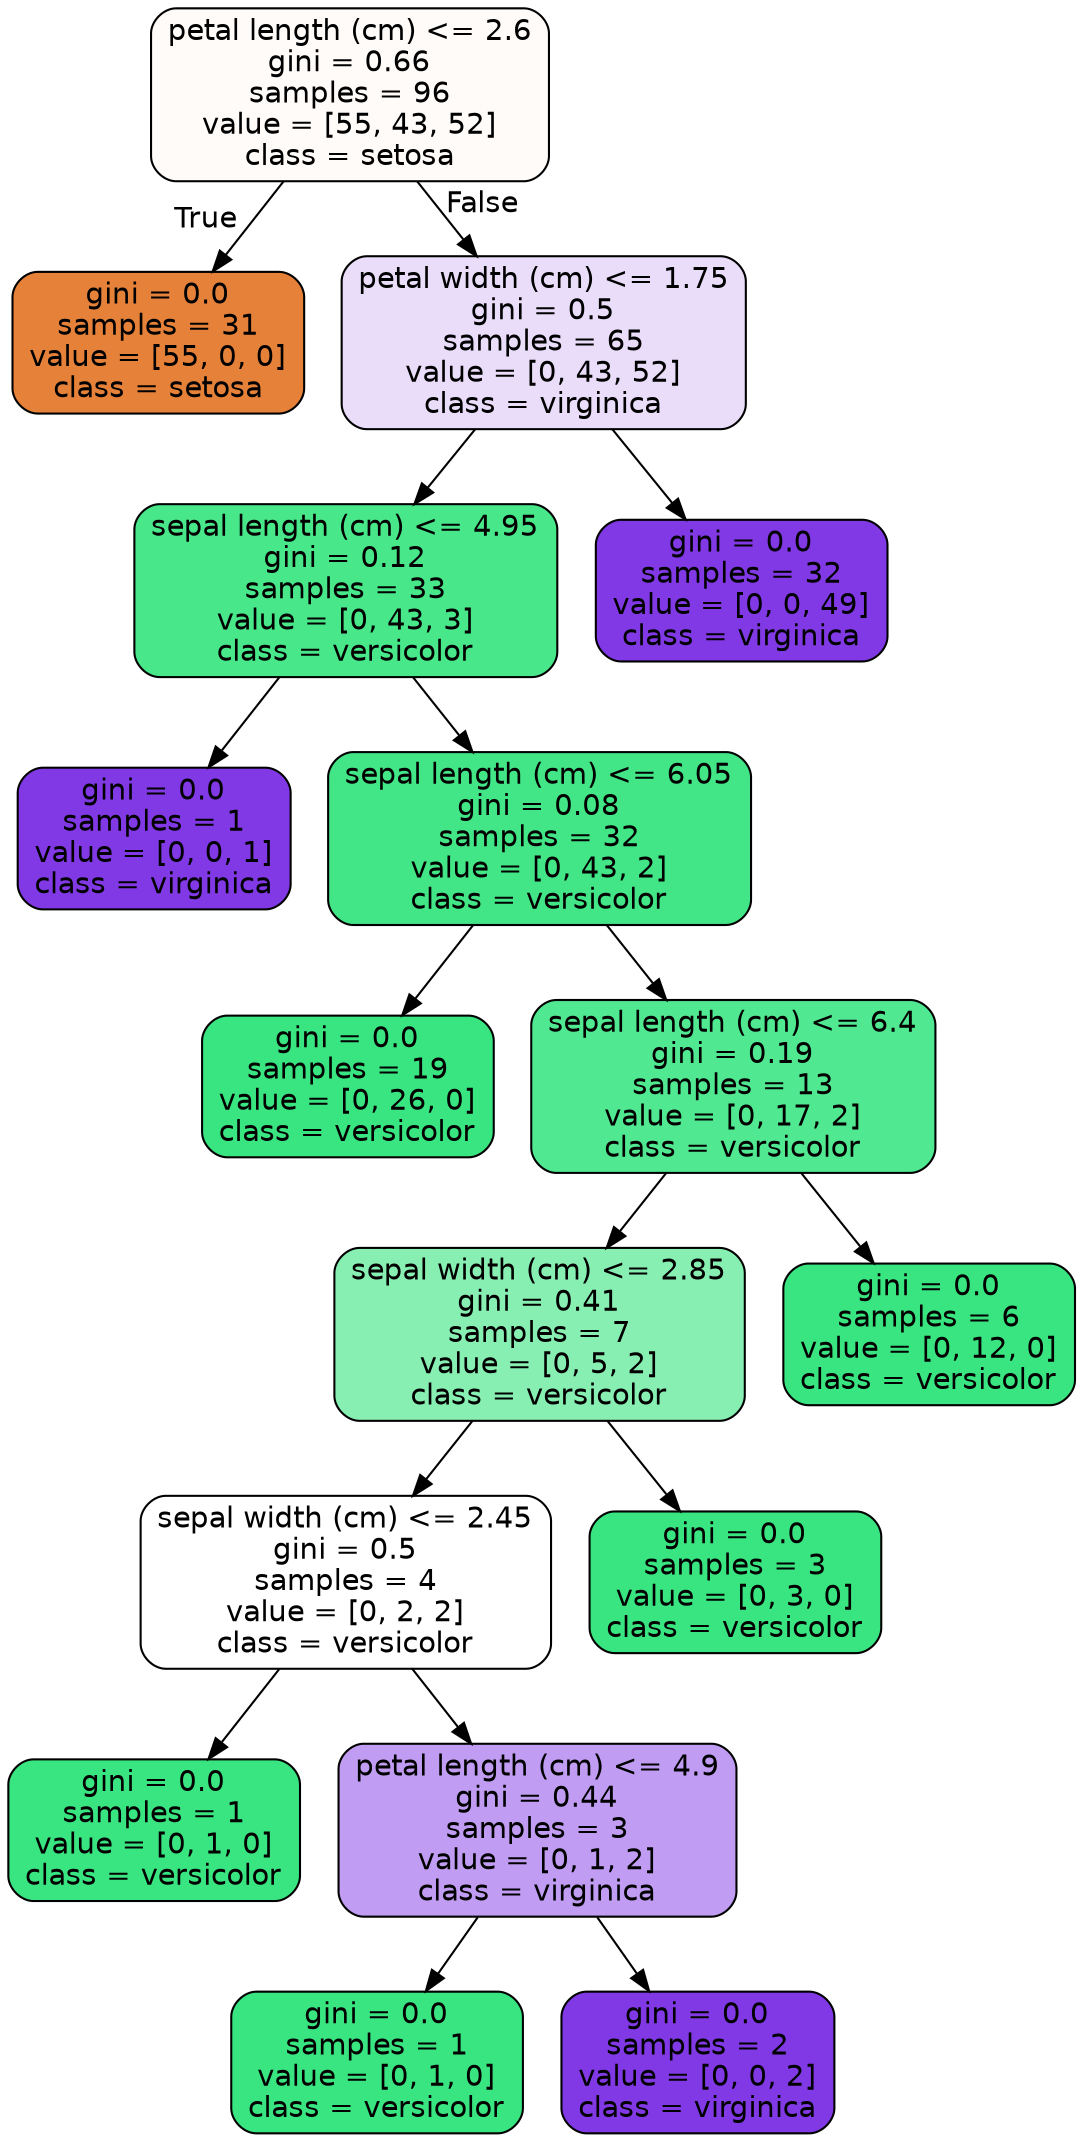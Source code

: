 digraph Tree {
node [shape=box, style="filled, rounded", color="black", fontname="helvetica"] ;
edge [fontname="helvetica"] ;
0 [label="petal length (cm) <= 2.6\ngini = 0.66\nsamples = 96\nvalue = [55, 43, 52]\nclass = setosa", fillcolor="#fefbf9"] ;
1 [label="gini = 0.0\nsamples = 31\nvalue = [55, 0, 0]\nclass = setosa", fillcolor="#e58139"] ;
0 -> 1 [labeldistance=2.5, labelangle=45, headlabel="True"] ;
2 [label="petal width (cm) <= 1.75\ngini = 0.5\nsamples = 65\nvalue = [0, 43, 52]\nclass = virginica", fillcolor="#e9ddfa"] ;
0 -> 2 [labeldistance=2.5, labelangle=-45, headlabel="False"] ;
3 [label="sepal length (cm) <= 4.95\ngini = 0.12\nsamples = 33\nvalue = [0, 43, 3]\nclass = versicolor", fillcolor="#47e78a"] ;
2 -> 3 ;
4 [label="gini = 0.0\nsamples = 1\nvalue = [0, 0, 1]\nclass = virginica", fillcolor="#8139e5"] ;
3 -> 4 ;
5 [label="sepal length (cm) <= 6.05\ngini = 0.08\nsamples = 32\nvalue = [0, 43, 2]\nclass = versicolor", fillcolor="#42e687"] ;
3 -> 5 ;
6 [label="gini = 0.0\nsamples = 19\nvalue = [0, 26, 0]\nclass = versicolor", fillcolor="#39e581"] ;
5 -> 6 ;
7 [label="sepal length (cm) <= 6.4\ngini = 0.19\nsamples = 13\nvalue = [0, 17, 2]\nclass = versicolor", fillcolor="#50e890"] ;
5 -> 7 ;
8 [label="sepal width (cm) <= 2.85\ngini = 0.41\nsamples = 7\nvalue = [0, 5, 2]\nclass = versicolor", fillcolor="#88efb3"] ;
7 -> 8 ;
9 [label="sepal width (cm) <= 2.45\ngini = 0.5\nsamples = 4\nvalue = [0, 2, 2]\nclass = versicolor", fillcolor="#ffffff"] ;
8 -> 9 ;
10 [label="gini = 0.0\nsamples = 1\nvalue = [0, 1, 0]\nclass = versicolor", fillcolor="#39e581"] ;
9 -> 10 ;
11 [label="petal length (cm) <= 4.9\ngini = 0.44\nsamples = 3\nvalue = [0, 1, 2]\nclass = virginica", fillcolor="#c09cf2"] ;
9 -> 11 ;
12 [label="gini = 0.0\nsamples = 1\nvalue = [0, 1, 0]\nclass = versicolor", fillcolor="#39e581"] ;
11 -> 12 ;
13 [label="gini = 0.0\nsamples = 2\nvalue = [0, 0, 2]\nclass = virginica", fillcolor="#8139e5"] ;
11 -> 13 ;
14 [label="gini = 0.0\nsamples = 3\nvalue = [0, 3, 0]\nclass = versicolor", fillcolor="#39e581"] ;
8 -> 14 ;
15 [label="gini = 0.0\nsamples = 6\nvalue = [0, 12, 0]\nclass = versicolor", fillcolor="#39e581"] ;
7 -> 15 ;
16 [label="gini = 0.0\nsamples = 32\nvalue = [0, 0, 49]\nclass = virginica", fillcolor="#8139e5"] ;
2 -> 16 ;
}